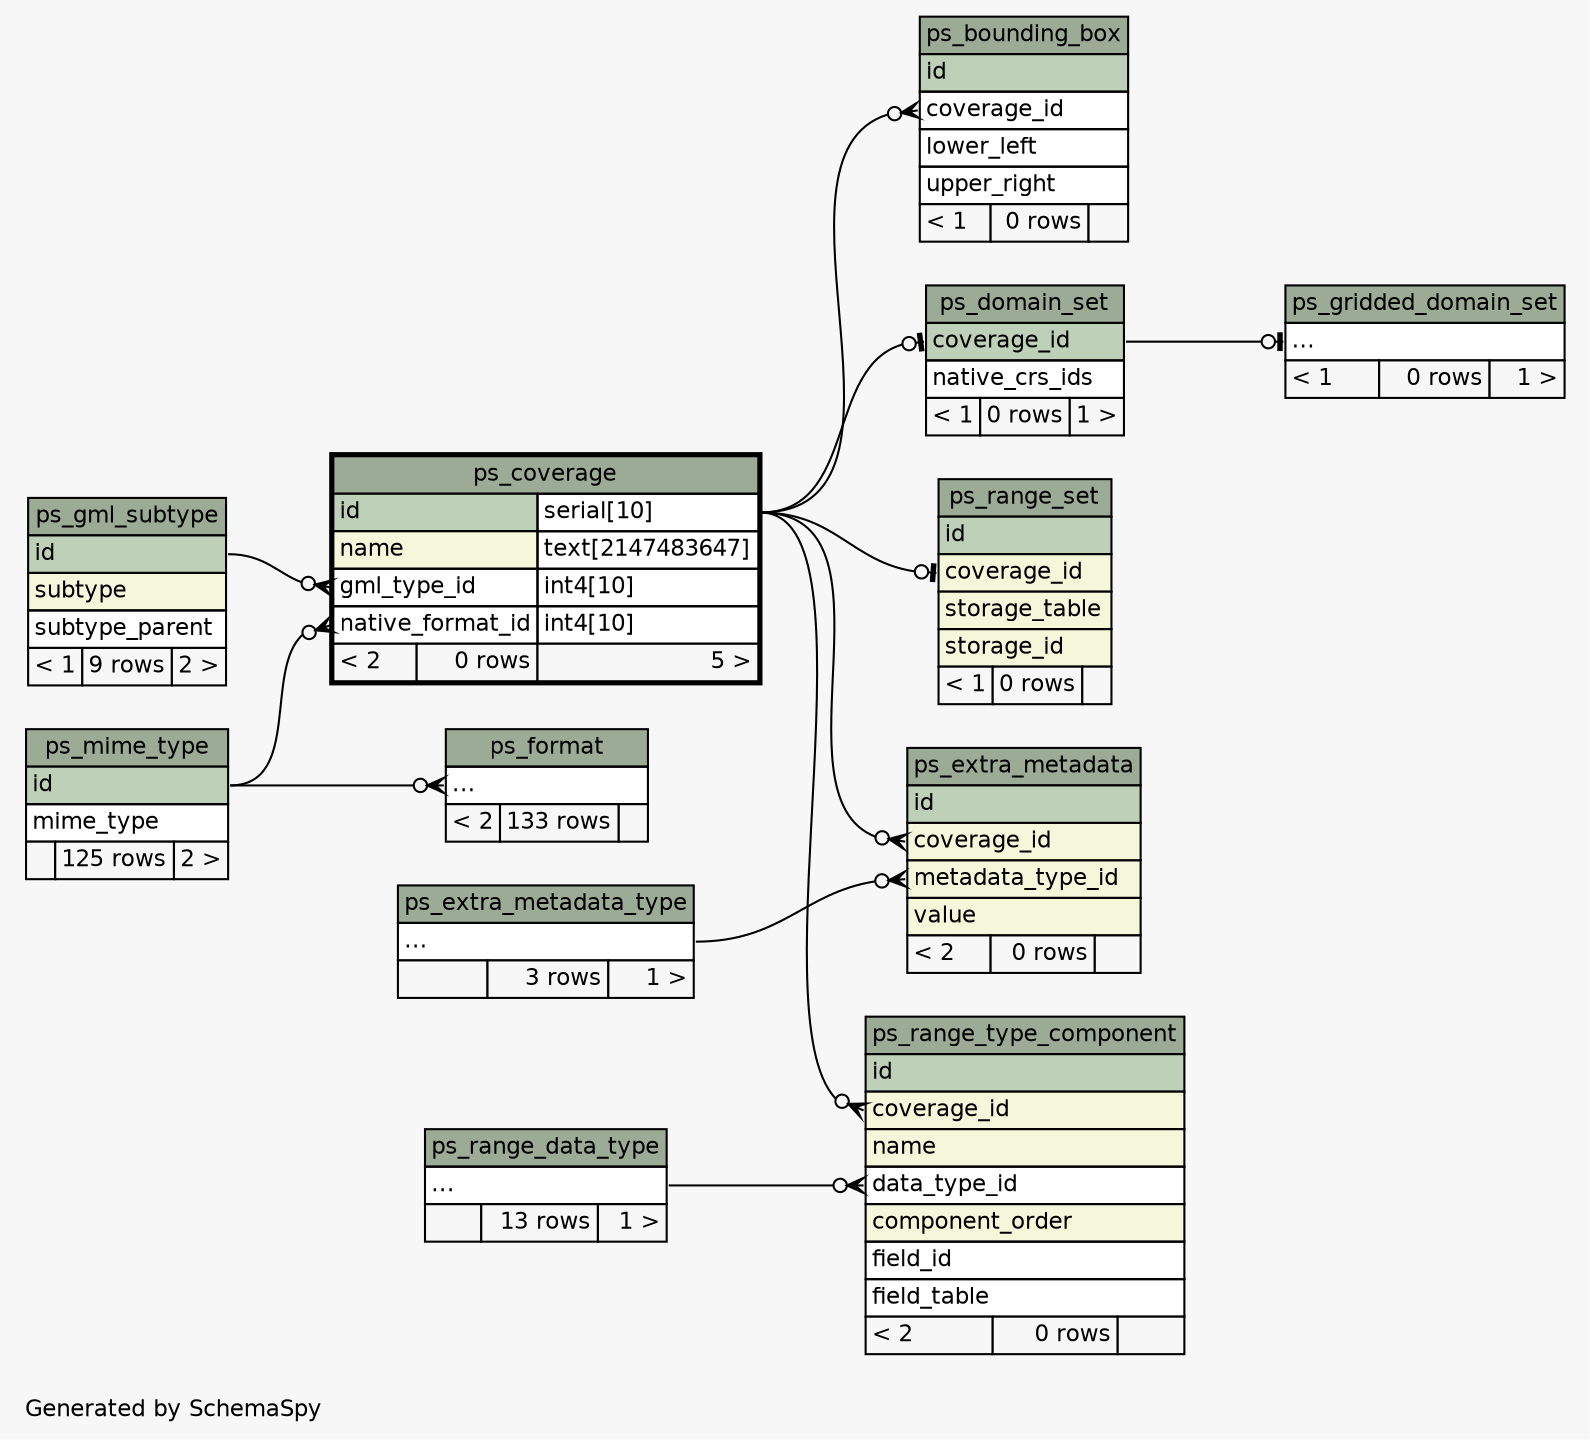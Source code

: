 // dot 2.26.3 on Linux 3.2.0-58-generic
// SchemaSpy rev 590
digraph "twoDegreesRelationshipsDiagram" {
  graph [
    rankdir="RL"
    bgcolor="#f7f7f7"
    label="\nGenerated by SchemaSpy"
    labeljust="l"
    nodesep="0.18"
    ranksep="0.46"
    fontname="Helvetica"
    fontsize="11"
  ];
  node [
    fontname="Helvetica"
    fontsize="11"
    shape="plaintext"
  ];
  edge [
    arrowsize="0.8"
  ];
  "ps_bounding_box":"coverage_id":w -> "ps_coverage":"id.type":e [arrowhead=none dir=back arrowtail=crowodot];
  "ps_coverage":"gml_type_id":w -> "ps_gml_subtype":"id":e [arrowhead=none dir=back arrowtail=crowodot];
  "ps_coverage":"native_format_id":w -> "ps_mime_type":"id":e [arrowhead=none dir=back arrowtail=crowodot];
  "ps_domain_set":"coverage_id":w -> "ps_coverage":"id.type":e [arrowhead=none dir=back arrowtail=teeodot];
  "ps_extra_metadata":"coverage_id":w -> "ps_coverage":"id.type":e [arrowhead=none dir=back arrowtail=crowodot];
  "ps_extra_metadata":"metadata_type_id":w -> "ps_extra_metadata_type":"elipses":e [arrowhead=none dir=back arrowtail=crowodot];
  "ps_format":"elipses":w -> "ps_mime_type":"id":e [arrowhead=none dir=back arrowtail=crowodot];
  "ps_gridded_domain_set":"elipses":w -> "ps_domain_set":"coverage_id":e [arrowhead=none dir=back arrowtail=teeodot];
  "ps_range_set":"coverage_id":w -> "ps_coverage":"id.type":e [arrowhead=none dir=back arrowtail=teeodot];
  "ps_range_type_component":"coverage_id":w -> "ps_coverage":"id.type":e [arrowhead=none dir=back arrowtail=crowodot];
  "ps_range_type_component":"data_type_id":w -> "ps_range_data_type":"elipses":e [arrowhead=none dir=back arrowtail=crowodot];
  "ps_bounding_box" [
    label=<
    <TABLE BORDER="0" CELLBORDER="1" CELLSPACING="0" BGCOLOR="#ffffff">
      <TR><TD COLSPAN="3" BGCOLOR="#9bab96" ALIGN="CENTER">ps_bounding_box</TD></TR>
      <TR><TD PORT="id" COLSPAN="3" BGCOLOR="#bed1b8" ALIGN="LEFT">id</TD></TR>
      <TR><TD PORT="coverage_id" COLSPAN="3" ALIGN="LEFT">coverage_id</TD></TR>
      <TR><TD PORT="lower_left" COLSPAN="3" ALIGN="LEFT">lower_left</TD></TR>
      <TR><TD PORT="upper_right" COLSPAN="3" ALIGN="LEFT">upper_right</TD></TR>
      <TR><TD ALIGN="LEFT" BGCOLOR="#f7f7f7">&lt; 1</TD><TD ALIGN="RIGHT" BGCOLOR="#f7f7f7">0 rows</TD><TD ALIGN="RIGHT" BGCOLOR="#f7f7f7">  </TD></TR>
    </TABLE>>
    URL="ps_bounding_box.html"
    tooltip="ps_bounding_box"
  ];
  "ps_coverage" [
    label=<
    <TABLE BORDER="2" CELLBORDER="1" CELLSPACING="0" BGCOLOR="#ffffff">
      <TR><TD COLSPAN="3" BGCOLOR="#9bab96" ALIGN="CENTER">ps_coverage</TD></TR>
      <TR><TD PORT="id" COLSPAN="2" BGCOLOR="#bed1b8" ALIGN="LEFT">id</TD><TD PORT="id.type" ALIGN="LEFT">serial[10]</TD></TR>
      <TR><TD PORT="name" COLSPAN="2" BGCOLOR="#f4f7da" ALIGN="LEFT">name</TD><TD PORT="name.type" ALIGN="LEFT">text[2147483647]</TD></TR>
      <TR><TD PORT="gml_type_id" COLSPAN="2" ALIGN="LEFT">gml_type_id</TD><TD PORT="gml_type_id.type" ALIGN="LEFT">int4[10]</TD></TR>
      <TR><TD PORT="native_format_id" COLSPAN="2" ALIGN="LEFT">native_format_id</TD><TD PORT="native_format_id.type" ALIGN="LEFT">int4[10]</TD></TR>
      <TR><TD ALIGN="LEFT" BGCOLOR="#f7f7f7">&lt; 2</TD><TD ALIGN="RIGHT" BGCOLOR="#f7f7f7">0 rows</TD><TD ALIGN="RIGHT" BGCOLOR="#f7f7f7">5 &gt;</TD></TR>
    </TABLE>>
    URL="ps_coverage.html"
    tooltip="ps_coverage"
  ];
  "ps_domain_set" [
    label=<
    <TABLE BORDER="0" CELLBORDER="1" CELLSPACING="0" BGCOLOR="#ffffff">
      <TR><TD COLSPAN="3" BGCOLOR="#9bab96" ALIGN="CENTER">ps_domain_set</TD></TR>
      <TR><TD PORT="coverage_id" COLSPAN="3" BGCOLOR="#bed1b8" ALIGN="LEFT">coverage_id</TD></TR>
      <TR><TD PORT="native_crs_ids" COLSPAN="3" ALIGN="LEFT">native_crs_ids</TD></TR>
      <TR><TD ALIGN="LEFT" BGCOLOR="#f7f7f7">&lt; 1</TD><TD ALIGN="RIGHT" BGCOLOR="#f7f7f7">0 rows</TD><TD ALIGN="RIGHT" BGCOLOR="#f7f7f7">1 &gt;</TD></TR>
    </TABLE>>
    URL="ps_domain_set.html"
    tooltip="ps_domain_set"
  ];
  "ps_extra_metadata" [
    label=<
    <TABLE BORDER="0" CELLBORDER="1" CELLSPACING="0" BGCOLOR="#ffffff">
      <TR><TD COLSPAN="3" BGCOLOR="#9bab96" ALIGN="CENTER">ps_extra_metadata</TD></TR>
      <TR><TD PORT="id" COLSPAN="3" BGCOLOR="#bed1b8" ALIGN="LEFT">id</TD></TR>
      <TR><TD PORT="coverage_id" COLSPAN="3" BGCOLOR="#f4f7da" ALIGN="LEFT">coverage_id</TD></TR>
      <TR><TD PORT="metadata_type_id" COLSPAN="3" BGCOLOR="#f4f7da" ALIGN="LEFT">metadata_type_id</TD></TR>
      <TR><TD PORT="value" COLSPAN="3" BGCOLOR="#f4f7da" ALIGN="LEFT">value</TD></TR>
      <TR><TD ALIGN="LEFT" BGCOLOR="#f7f7f7">&lt; 2</TD><TD ALIGN="RIGHT" BGCOLOR="#f7f7f7">0 rows</TD><TD ALIGN="RIGHT" BGCOLOR="#f7f7f7">  </TD></TR>
    </TABLE>>
    URL="ps_extra_metadata.html"
    tooltip="ps_extra_metadata"
  ];
  "ps_extra_metadata_type" [
    label=<
    <TABLE BORDER="0" CELLBORDER="1" CELLSPACING="0" BGCOLOR="#ffffff">
      <TR><TD COLSPAN="3" BGCOLOR="#9bab96" ALIGN="CENTER">ps_extra_metadata_type</TD></TR>
      <TR><TD PORT="elipses" COLSPAN="3" ALIGN="LEFT">...</TD></TR>
      <TR><TD ALIGN="LEFT" BGCOLOR="#f7f7f7">  </TD><TD ALIGN="RIGHT" BGCOLOR="#f7f7f7">3 rows</TD><TD ALIGN="RIGHT" BGCOLOR="#f7f7f7">1 &gt;</TD></TR>
    </TABLE>>
    URL="ps_extra_metadata_type.html"
    tooltip="ps_extra_metadata_type"
  ];
  "ps_format" [
    label=<
    <TABLE BORDER="0" CELLBORDER="1" CELLSPACING="0" BGCOLOR="#ffffff">
      <TR><TD COLSPAN="3" BGCOLOR="#9bab96" ALIGN="CENTER">ps_format</TD></TR>
      <TR><TD PORT="elipses" COLSPAN="3" ALIGN="LEFT">...</TD></TR>
      <TR><TD ALIGN="LEFT" BGCOLOR="#f7f7f7">&lt; 2</TD><TD ALIGN="RIGHT" BGCOLOR="#f7f7f7">133 rows</TD><TD ALIGN="RIGHT" BGCOLOR="#f7f7f7">  </TD></TR>
    </TABLE>>
    URL="ps_format.html"
    tooltip="ps_format"
  ];
  "ps_gml_subtype" [
    label=<
    <TABLE BORDER="0" CELLBORDER="1" CELLSPACING="0" BGCOLOR="#ffffff">
      <TR><TD COLSPAN="3" BGCOLOR="#9bab96" ALIGN="CENTER">ps_gml_subtype</TD></TR>
      <TR><TD PORT="id" COLSPAN="3" BGCOLOR="#bed1b8" ALIGN="LEFT">id</TD></TR>
      <TR><TD PORT="subtype" COLSPAN="3" BGCOLOR="#f4f7da" ALIGN="LEFT">subtype</TD></TR>
      <TR><TD PORT="subtype_parent" COLSPAN="3" ALIGN="LEFT">subtype_parent</TD></TR>
      <TR><TD ALIGN="LEFT" BGCOLOR="#f7f7f7">&lt; 1</TD><TD ALIGN="RIGHT" BGCOLOR="#f7f7f7">9 rows</TD><TD ALIGN="RIGHT" BGCOLOR="#f7f7f7">2 &gt;</TD></TR>
    </TABLE>>
    URL="ps_gml_subtype.html"
    tooltip="ps_gml_subtype"
  ];
  "ps_gridded_domain_set" [
    label=<
    <TABLE BORDER="0" CELLBORDER="1" CELLSPACING="0" BGCOLOR="#ffffff">
      <TR><TD COLSPAN="3" BGCOLOR="#9bab96" ALIGN="CENTER">ps_gridded_domain_set</TD></TR>
      <TR><TD PORT="elipses" COLSPAN="3" ALIGN="LEFT">...</TD></TR>
      <TR><TD ALIGN="LEFT" BGCOLOR="#f7f7f7">&lt; 1</TD><TD ALIGN="RIGHT" BGCOLOR="#f7f7f7">0 rows</TD><TD ALIGN="RIGHT" BGCOLOR="#f7f7f7">1 &gt;</TD></TR>
    </TABLE>>
    URL="ps_gridded_domain_set.html"
    tooltip="ps_gridded_domain_set"
  ];
  "ps_mime_type" [
    label=<
    <TABLE BORDER="0" CELLBORDER="1" CELLSPACING="0" BGCOLOR="#ffffff">
      <TR><TD COLSPAN="3" BGCOLOR="#9bab96" ALIGN="CENTER">ps_mime_type</TD></TR>
      <TR><TD PORT="id" COLSPAN="3" BGCOLOR="#bed1b8" ALIGN="LEFT">id</TD></TR>
      <TR><TD PORT="mime_type" COLSPAN="3" ALIGN="LEFT">mime_type</TD></TR>
      <TR><TD ALIGN="LEFT" BGCOLOR="#f7f7f7">  </TD><TD ALIGN="RIGHT" BGCOLOR="#f7f7f7">125 rows</TD><TD ALIGN="RIGHT" BGCOLOR="#f7f7f7">2 &gt;</TD></TR>
    </TABLE>>
    URL="ps_mime_type.html"
    tooltip="ps_mime_type"
  ];
  "ps_range_data_type" [
    label=<
    <TABLE BORDER="0" CELLBORDER="1" CELLSPACING="0" BGCOLOR="#ffffff">
      <TR><TD COLSPAN="3" BGCOLOR="#9bab96" ALIGN="CENTER">ps_range_data_type</TD></TR>
      <TR><TD PORT="elipses" COLSPAN="3" ALIGN="LEFT">...</TD></TR>
      <TR><TD ALIGN="LEFT" BGCOLOR="#f7f7f7">  </TD><TD ALIGN="RIGHT" BGCOLOR="#f7f7f7">13 rows</TD><TD ALIGN="RIGHT" BGCOLOR="#f7f7f7">1 &gt;</TD></TR>
    </TABLE>>
    URL="ps_range_data_type.html"
    tooltip="ps_range_data_type"
  ];
  "ps_range_set" [
    label=<
    <TABLE BORDER="0" CELLBORDER="1" CELLSPACING="0" BGCOLOR="#ffffff">
      <TR><TD COLSPAN="3" BGCOLOR="#9bab96" ALIGN="CENTER">ps_range_set</TD></TR>
      <TR><TD PORT="id" COLSPAN="3" BGCOLOR="#bed1b8" ALIGN="LEFT">id</TD></TR>
      <TR><TD PORT="coverage_id" COLSPAN="3" BGCOLOR="#f4f7da" ALIGN="LEFT">coverage_id</TD></TR>
      <TR><TD PORT="storage_table" COLSPAN="3" BGCOLOR="#f4f7da" ALIGN="LEFT">storage_table</TD></TR>
      <TR><TD PORT="storage_id" COLSPAN="3" BGCOLOR="#f4f7da" ALIGN="LEFT">storage_id</TD></TR>
      <TR><TD ALIGN="LEFT" BGCOLOR="#f7f7f7">&lt; 1</TD><TD ALIGN="RIGHT" BGCOLOR="#f7f7f7">0 rows</TD><TD ALIGN="RIGHT" BGCOLOR="#f7f7f7">  </TD></TR>
    </TABLE>>
    URL="ps_range_set.html"
    tooltip="ps_range_set"
  ];
  "ps_range_type_component" [
    label=<
    <TABLE BORDER="0" CELLBORDER="1" CELLSPACING="0" BGCOLOR="#ffffff">
      <TR><TD COLSPAN="3" BGCOLOR="#9bab96" ALIGN="CENTER">ps_range_type_component</TD></TR>
      <TR><TD PORT="id" COLSPAN="3" BGCOLOR="#bed1b8" ALIGN="LEFT">id</TD></TR>
      <TR><TD PORT="coverage_id" COLSPAN="3" BGCOLOR="#f4f7da" ALIGN="LEFT">coverage_id</TD></TR>
      <TR><TD PORT="name" COLSPAN="3" BGCOLOR="#f4f7da" ALIGN="LEFT">name</TD></TR>
      <TR><TD PORT="data_type_id" COLSPAN="3" ALIGN="LEFT">data_type_id</TD></TR>
      <TR><TD PORT="component_order" COLSPAN="3" BGCOLOR="#f4f7da" ALIGN="LEFT">component_order</TD></TR>
      <TR><TD PORT="field_id" COLSPAN="3" ALIGN="LEFT">field_id</TD></TR>
      <TR><TD PORT="field_table" COLSPAN="3" ALIGN="LEFT">field_table</TD></TR>
      <TR><TD ALIGN="LEFT" BGCOLOR="#f7f7f7">&lt; 2</TD><TD ALIGN="RIGHT" BGCOLOR="#f7f7f7">0 rows</TD><TD ALIGN="RIGHT" BGCOLOR="#f7f7f7">  </TD></TR>
    </TABLE>>
    URL="ps_range_type_component.html"
    tooltip="ps_range_type_component"
  ];
}
